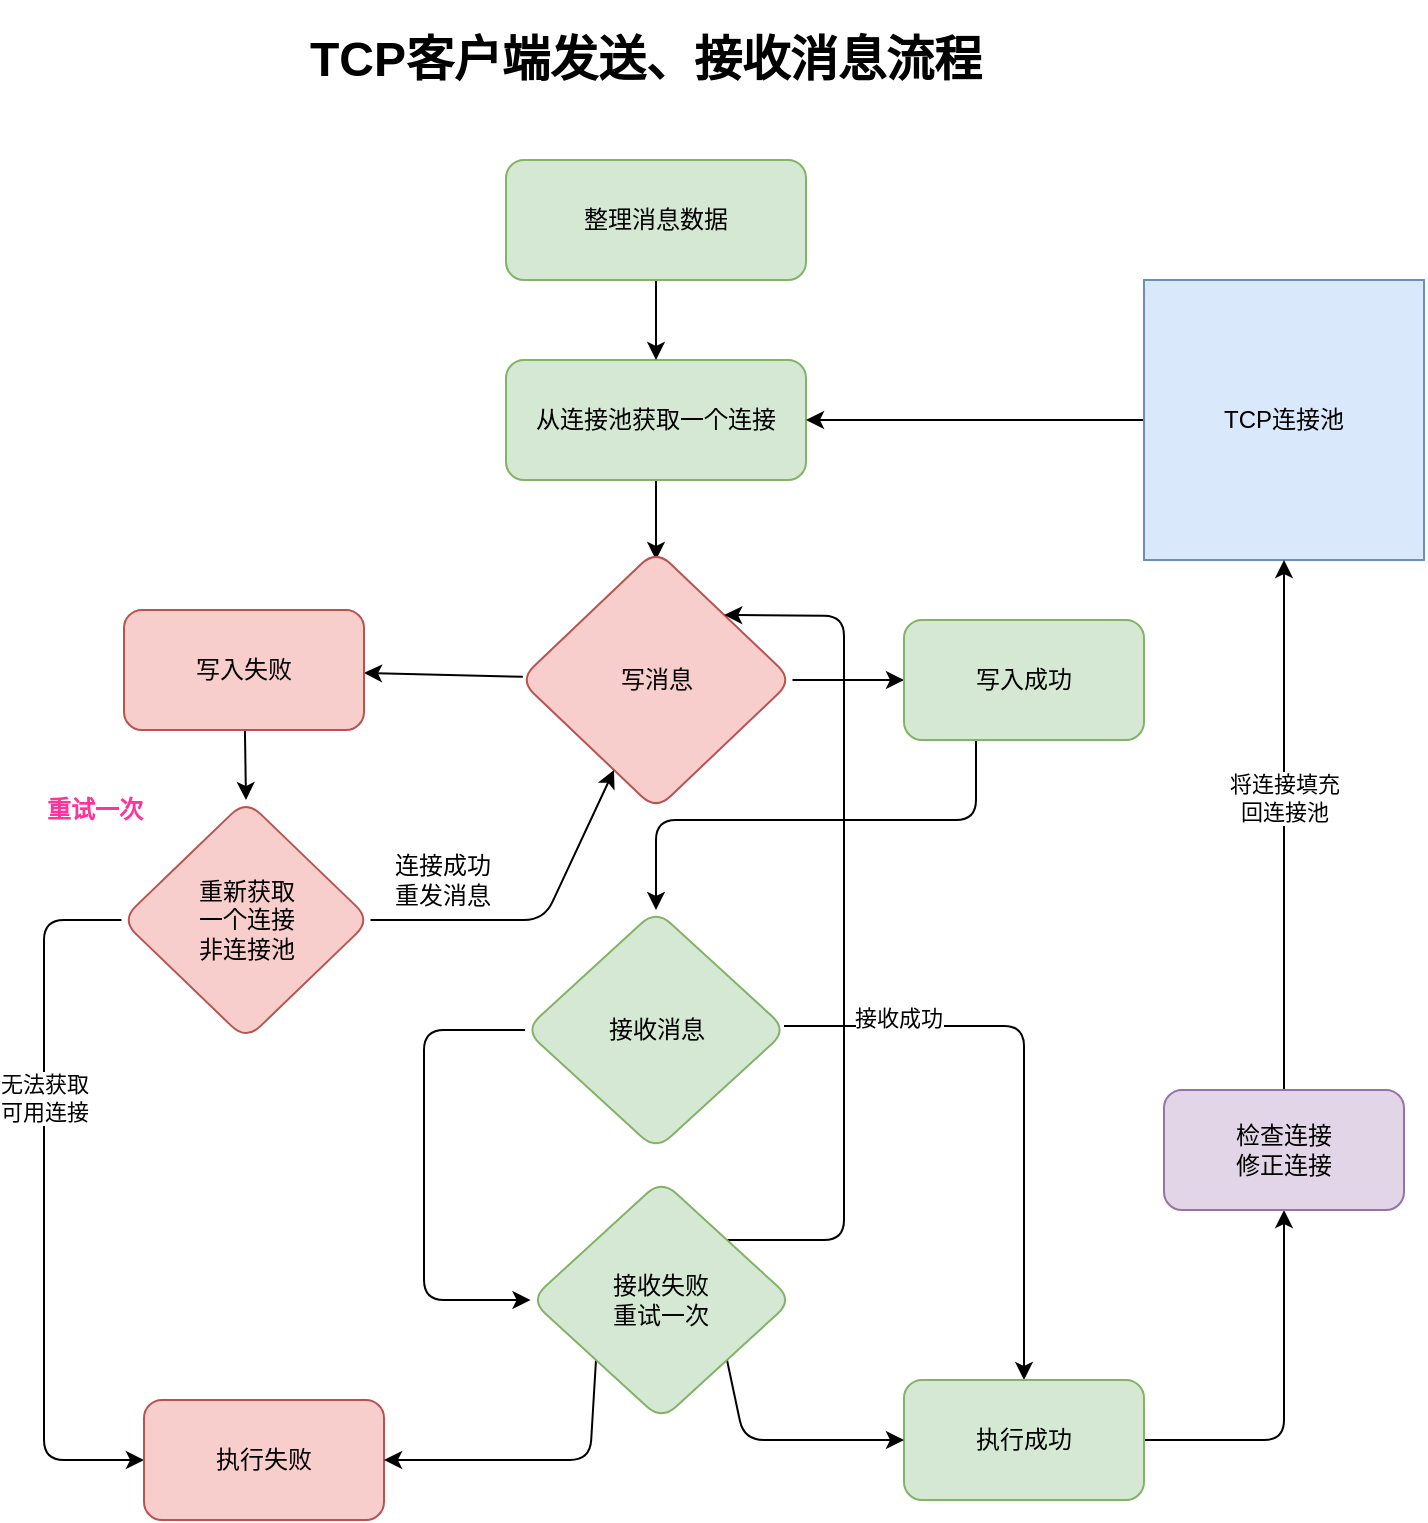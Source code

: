 <mxfile>
    <diagram id="1cQjHmX9QuOcQ3QfTc23" name="第 1 页">
        <mxGraphModel dx="1707" dy="913" grid="1" gridSize="10" guides="1" tooltips="1" connect="1" arrows="1" fold="1" page="1" pageScale="1" pageWidth="827" pageHeight="1169" math="0" shadow="0">
            <root>
                <mxCell id="0"/>
                <mxCell id="1" parent="0"/>
                <mxCell id="2" value="&lt;h1&gt;TCP客户端发送、接收消息流程&lt;/h1&gt;&lt;p&gt;&lt;br&gt;&lt;/p&gt;" style="text;html=1;strokeColor=none;fillColor=none;spacing=5;spacingTop=-20;whiteSpace=wrap;overflow=hidden;rounded=0;" vertex="1" parent="1">
                    <mxGeometry x="238" y="20" width="351" height="50" as="geometry"/>
                </mxCell>
                <mxCell id="6" value="" style="edgeStyle=none;html=1;" edge="1" parent="1" source="3">
                    <mxGeometry relative="1" as="geometry">
                        <mxPoint x="416" y="290" as="targetPoint"/>
                    </mxGeometry>
                </mxCell>
                <mxCell id="3" value="从连接池获取一个连接" style="rounded=1;whiteSpace=wrap;html=1;fillColor=#d5e8d4;strokeColor=#82b366;" vertex="1" parent="1">
                    <mxGeometry x="341" y="190" width="150" height="60" as="geometry"/>
                </mxCell>
                <mxCell id="19" style="edgeStyle=none;html=1;entryX=1;entryY=0.5;entryDx=0;entryDy=0;" edge="1" parent="1" source="4" target="3">
                    <mxGeometry relative="1" as="geometry">
                        <Array as="points">
                            <mxPoint x="630" y="220"/>
                        </Array>
                    </mxGeometry>
                </mxCell>
                <mxCell id="4" value="TCP连接池" style="whiteSpace=wrap;html=1;aspect=fixed;fillColor=#dae8fc;strokeColor=#6c8ebf;" vertex="1" parent="1">
                    <mxGeometry x="660" y="150" width="140" height="140" as="geometry"/>
                </mxCell>
                <mxCell id="11" value="" style="edgeStyle=none;html=1;" edge="1" parent="1" source="9" target="3">
                    <mxGeometry relative="1" as="geometry"/>
                </mxCell>
                <mxCell id="9" value="整理消息数据" style="rounded=1;whiteSpace=wrap;html=1;fillColor=#d5e8d4;strokeColor=#82b366;" vertex="1" parent="1">
                    <mxGeometry x="341" y="90" width="150" height="60" as="geometry"/>
                </mxCell>
                <mxCell id="15" value="" style="edgeStyle=none;html=1;entryX=0;entryY=0.5;entryDx=0;entryDy=0;" edge="1" parent="1" source="12" target="14">
                    <mxGeometry relative="1" as="geometry">
                        <mxPoint x="516" y="348.125" as="targetPoint"/>
                    </mxGeometry>
                </mxCell>
                <mxCell id="21" value="" style="edgeStyle=none;html=1;" edge="1" parent="1" source="12" target="20">
                    <mxGeometry relative="1" as="geometry">
                        <mxPoint x="311" y="345" as="targetPoint"/>
                    </mxGeometry>
                </mxCell>
                <mxCell id="12" value="写消息" style="rhombus;whiteSpace=wrap;html=1;fillColor=#f8cecc;strokeColor=#b85450;rounded=1;" vertex="1" parent="1">
                    <mxGeometry x="347.75" y="285" width="136.5" height="130" as="geometry"/>
                </mxCell>
                <mxCell id="18" style="edgeStyle=none;html=1;entryX=0.5;entryY=0;entryDx=0;entryDy=0;" edge="1" parent="1" target="16">
                    <mxGeometry relative="1" as="geometry">
                        <mxPoint x="576" y="380" as="sourcePoint"/>
                        <Array as="points">
                            <mxPoint x="576" y="420"/>
                            <mxPoint x="416" y="420"/>
                        </Array>
                    </mxGeometry>
                </mxCell>
                <mxCell id="14" value="写入成功" style="whiteSpace=wrap;html=1;fillColor=#d5e8d4;strokeColor=#82b366;rounded=1;" vertex="1" parent="1">
                    <mxGeometry x="540" y="320" width="120" height="60" as="geometry"/>
                </mxCell>
                <mxCell id="36" value="" style="edgeStyle=none;html=1;" edge="1" parent="1" target="35">
                    <mxGeometry relative="1" as="geometry">
                        <mxPoint x="480" y="523" as="sourcePoint"/>
                        <Array as="points">
                            <mxPoint x="600" y="523"/>
                        </Array>
                    </mxGeometry>
                </mxCell>
                <mxCell id="37" value="接收成功" style="edgeLabel;html=1;align=center;verticalAlign=middle;resizable=0;points=[];" vertex="1" connectable="0" parent="36">
                    <mxGeometry x="-0.621" y="4" relative="1" as="geometry">
                        <mxPoint as="offset"/>
                    </mxGeometry>
                </mxCell>
                <mxCell id="47" style="edgeStyle=none;html=1;exitX=0;exitY=0.5;exitDx=0;exitDy=0;entryX=0;entryY=0.5;entryDx=0;entryDy=0;fontColor=#FF3399;" edge="1" parent="1" source="16" target="46">
                    <mxGeometry relative="1" as="geometry">
                        <Array as="points">
                            <mxPoint x="300" y="525"/>
                            <mxPoint x="300" y="660"/>
                        </Array>
                    </mxGeometry>
                </mxCell>
                <mxCell id="16" value="接收消息" style="rhombus;whiteSpace=wrap;html=1;fillColor=#d5e8d4;strokeColor=#82b366;rounded=1;" vertex="1" parent="1">
                    <mxGeometry x="350.5" y="465" width="131" height="120" as="geometry"/>
                </mxCell>
                <mxCell id="27" style="edgeStyle=none;html=1;entryX=0.5;entryY=0;entryDx=0;entryDy=0;" edge="1" parent="1" source="20" target="25">
                    <mxGeometry relative="1" as="geometry"/>
                </mxCell>
                <mxCell id="20" value="写入失败" style="whiteSpace=wrap;html=1;fillColor=#f8cecc;strokeColor=#b85450;rounded=1;" vertex="1" parent="1">
                    <mxGeometry x="150" y="315" width="120" height="60" as="geometry"/>
                </mxCell>
                <mxCell id="29" style="edgeStyle=none;html=1;" edge="1" parent="1" source="25" target="12">
                    <mxGeometry relative="1" as="geometry">
                        <Array as="points">
                            <mxPoint x="360" y="470"/>
                        </Array>
                    </mxGeometry>
                </mxCell>
                <mxCell id="33" style="edgeStyle=none;html=1;entryX=0;entryY=0.5;entryDx=0;entryDy=0;exitX=0;exitY=0.5;exitDx=0;exitDy=0;" edge="1" parent="1" source="25" target="31">
                    <mxGeometry relative="1" as="geometry">
                        <Array as="points">
                            <mxPoint x="110" y="470"/>
                            <mxPoint x="110" y="740"/>
                        </Array>
                    </mxGeometry>
                </mxCell>
                <mxCell id="34" value="无法获取&lt;br&gt;可用连接" style="edgeLabel;html=1;align=center;verticalAlign=middle;resizable=0;points=[];" vertex="1" connectable="0" parent="33">
                    <mxGeometry x="-0.292" y="4" relative="1" as="geometry">
                        <mxPoint x="-4" as="offset"/>
                    </mxGeometry>
                </mxCell>
                <mxCell id="25" value="重新获取&lt;br&gt;一个连接&lt;br&gt;非连接池" style="rhombus;whiteSpace=wrap;html=1;fillColor=#f8cecc;strokeColor=#b85450;rounded=1;" vertex="1" parent="1">
                    <mxGeometry x="148.75" y="410" width="124.5" height="120" as="geometry"/>
                </mxCell>
                <mxCell id="30" value="连接成功&lt;br&gt;重发消息" style="text;html=1;align=center;verticalAlign=middle;resizable=0;points=[];autosize=1;strokeColor=none;fillColor=none;" vertex="1" parent="1">
                    <mxGeometry x="274.25" y="430" width="70" height="40" as="geometry"/>
                </mxCell>
                <mxCell id="31" value="执行失败" style="whiteSpace=wrap;html=1;fillColor=#f8cecc;strokeColor=#b85450;rounded=1;" vertex="1" parent="1">
                    <mxGeometry x="160" y="710" width="120" height="60" as="geometry"/>
                </mxCell>
                <mxCell id="41" style="edgeStyle=none;html=1;entryX=0.5;entryY=1;entryDx=0;entryDy=0;" edge="1" parent="1" source="35" target="40">
                    <mxGeometry relative="1" as="geometry">
                        <Array as="points">
                            <mxPoint x="730" y="730"/>
                        </Array>
                    </mxGeometry>
                </mxCell>
                <mxCell id="35" value="执行成功" style="whiteSpace=wrap;html=1;fillColor=#d5e8d4;strokeColor=#82b366;rounded=1;" vertex="1" parent="1">
                    <mxGeometry x="540" y="700" width="120" height="60" as="geometry"/>
                </mxCell>
                <mxCell id="42" style="edgeStyle=none;html=1;exitX=0.5;exitY=0;exitDx=0;exitDy=0;entryX=0.5;entryY=1;entryDx=0;entryDy=0;" edge="1" parent="1" source="40" target="4">
                    <mxGeometry relative="1" as="geometry"/>
                </mxCell>
                <mxCell id="43" value="将连接填充&lt;br&gt;回连接池" style="edgeLabel;html=1;align=center;verticalAlign=middle;resizable=0;points=[];" vertex="1" connectable="0" parent="42">
                    <mxGeometry x="0.267" y="-3" relative="1" as="geometry">
                        <mxPoint x="-3" y="22" as="offset"/>
                    </mxGeometry>
                </mxCell>
                <mxCell id="40" value="检查连接&lt;br&gt;修正连接" style="rounded=1;whiteSpace=wrap;html=1;fillColor=#e1d5e7;strokeColor=#9673a6;" vertex="1" parent="1">
                    <mxGeometry x="670" y="555" width="120" height="60" as="geometry"/>
                </mxCell>
                <mxCell id="44" value="重试一次" style="text;html=1;align=center;verticalAlign=middle;resizable=0;points=[];autosize=1;strokeColor=none;fillColor=none;fontStyle=1;fontColor=#FF3399;" vertex="1" parent="1">
                    <mxGeometry x="100" y="400" width="70" height="30" as="geometry"/>
                </mxCell>
                <mxCell id="48" style="edgeStyle=none;html=1;exitX=1;exitY=0;exitDx=0;exitDy=0;entryX=1;entryY=0;entryDx=0;entryDy=0;fontColor=#FF3399;" edge="1" parent="1" source="46" target="12">
                    <mxGeometry relative="1" as="geometry">
                        <Array as="points">
                            <mxPoint x="510" y="630"/>
                            <mxPoint x="510" y="318"/>
                        </Array>
                    </mxGeometry>
                </mxCell>
                <mxCell id="49" style="edgeStyle=none;html=1;exitX=1;exitY=1;exitDx=0;exitDy=0;fontColor=#FF3399;" edge="1" parent="1" source="46" target="35">
                    <mxGeometry relative="1" as="geometry">
                        <Array as="points">
                            <mxPoint x="460" y="730"/>
                        </Array>
                    </mxGeometry>
                </mxCell>
                <mxCell id="50" style="edgeStyle=none;html=1;exitX=0;exitY=1;exitDx=0;exitDy=0;entryX=1;entryY=0.5;entryDx=0;entryDy=0;fontColor=#FF3399;" edge="1" parent="1" source="46" target="31">
                    <mxGeometry relative="1" as="geometry">
                        <Array as="points">
                            <mxPoint x="383" y="740"/>
                        </Array>
                    </mxGeometry>
                </mxCell>
                <mxCell id="46" value="接收失败&lt;br&gt;重试一次" style="rhombus;whiteSpace=wrap;html=1;fillColor=#d5e8d4;strokeColor=#82b366;rounded=1;" vertex="1" parent="1">
                    <mxGeometry x="353.25" y="600" width="131" height="120" as="geometry"/>
                </mxCell>
            </root>
        </mxGraphModel>
    </diagram>
</mxfile>